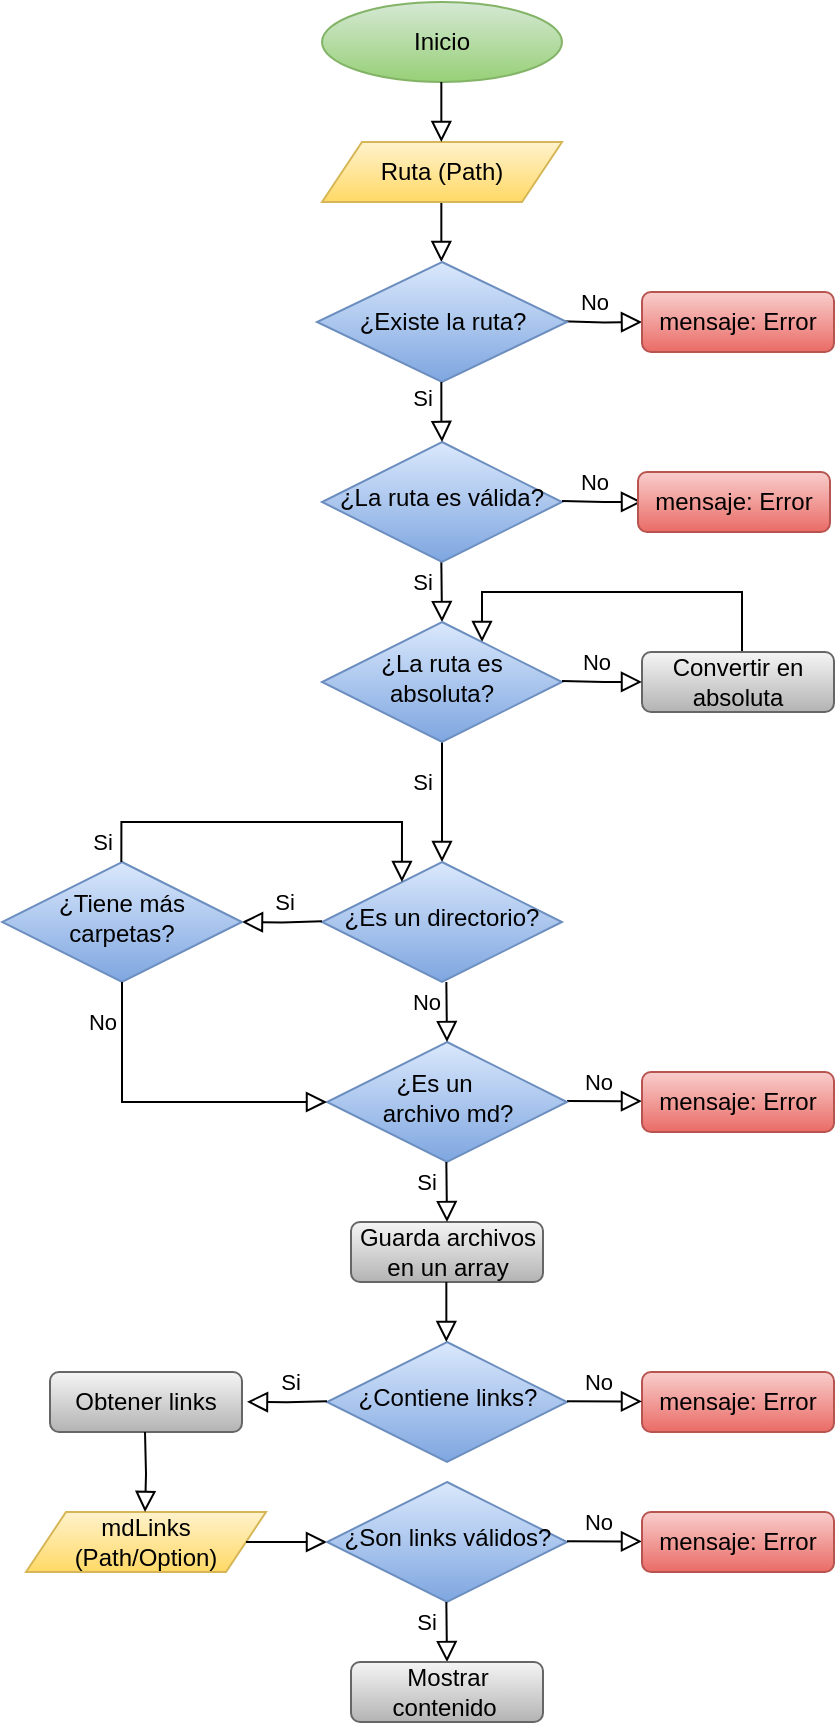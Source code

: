<mxfile version="21.6.2" type="github">
  <diagram id="C5RBs43oDa-KdzZeNtuy" name="Page-1">
    <mxGraphModel dx="581" dy="278" grid="1" gridSize="10" guides="1" tooltips="1" connect="1" arrows="1" fold="1" page="1" pageScale="1" pageWidth="827" pageHeight="1169" math="0" shadow="0">
      <root>
        <mxCell id="WIyWlLk6GJQsqaUBKTNV-0" />
        <mxCell id="WIyWlLk6GJQsqaUBKTNV-1" parent="WIyWlLk6GJQsqaUBKTNV-0" />
        <mxCell id="WIyWlLk6GJQsqaUBKTNV-4" value="Si" style="rounded=0;html=1;jettySize=auto;orthogonalLoop=1;fontSize=11;endArrow=block;endFill=0;endSize=8;strokeWidth=1;shadow=0;labelBackgroundColor=none;edgeStyle=orthogonalEdgeStyle;" parent="WIyWlLk6GJQsqaUBKTNV-1" edge="1">
          <mxGeometry x="-0.341" y="-10" relative="1" as="geometry">
            <mxPoint as="offset" />
            <mxPoint x="379.67" y="280" as="sourcePoint" />
            <mxPoint x="380" y="310" as="targetPoint" />
          </mxGeometry>
        </mxCell>
        <mxCell id="WIyWlLk6GJQsqaUBKTNV-5" value="No" style="edgeStyle=orthogonalEdgeStyle;rounded=0;html=1;jettySize=auto;orthogonalLoop=1;fontSize=11;endArrow=block;endFill=0;endSize=8;strokeWidth=1;shadow=0;labelBackgroundColor=none;" parent="WIyWlLk6GJQsqaUBKTNV-1" edge="1">
          <mxGeometry x="-0.197" y="10" relative="1" as="geometry">
            <mxPoint as="offset" />
            <mxPoint x="440" y="159.67" as="sourcePoint" />
            <mxPoint x="480" y="160" as="targetPoint" />
            <Array as="points" />
          </mxGeometry>
        </mxCell>
        <mxCell id="WIyWlLk6GJQsqaUBKTNV-6" value="¿La ruta es válida?" style="rhombus;whiteSpace=wrap;html=1;shadow=0;fontFamily=Helvetica;fontSize=12;align=center;strokeWidth=1;spacing=6;spacingTop=-4;fillColor=#dae8fc;gradientColor=#7ea6e0;strokeColor=#6c8ebf;" parent="WIyWlLk6GJQsqaUBKTNV-1" vertex="1">
          <mxGeometry x="320" y="220" width="120" height="60" as="geometry" />
        </mxCell>
        <mxCell id="WIyWlLk6GJQsqaUBKTNV-7" value="mensaje: Error" style="rounded=1;whiteSpace=wrap;html=1;fontSize=12;glass=0;strokeWidth=1;shadow=0;fillColor=#f8cecc;strokeColor=#b85450;gradientColor=#ea6b66;" parent="WIyWlLk6GJQsqaUBKTNV-1" vertex="1">
          <mxGeometry x="480" y="145" width="96" height="30" as="geometry" />
        </mxCell>
        <mxCell id="WIyWlLk6GJQsqaUBKTNV-8" value="Si" style="rounded=0;html=1;jettySize=auto;orthogonalLoop=1;fontSize=11;endArrow=block;endFill=0;endSize=8;strokeWidth=1;shadow=0;labelBackgroundColor=none;edgeStyle=orthogonalEdgeStyle;entryX=0.5;entryY=0;entryDx=0;entryDy=0;" parent="WIyWlLk6GJQsqaUBKTNV-1" source="WIyWlLk6GJQsqaUBKTNV-10" target="NHoTDEPhpRp6VvSiOgFJ-21" edge="1">
          <mxGeometry x="-0.345" y="-10" relative="1" as="geometry">
            <mxPoint as="offset" />
            <mxPoint x="380" y="400" as="targetPoint" />
          </mxGeometry>
        </mxCell>
        <mxCell id="WIyWlLk6GJQsqaUBKTNV-9" value="" style="edgeStyle=orthogonalEdgeStyle;rounded=0;html=1;jettySize=auto;orthogonalLoop=1;fontSize=11;endArrow=block;endFill=0;endSize=8;strokeWidth=1;shadow=0;labelBackgroundColor=none;exitX=0.521;exitY=0;exitDx=0;exitDy=0;exitPerimeter=0;" parent="WIyWlLk6GJQsqaUBKTNV-1" edge="1">
          <mxGeometry x="0.329" y="-20" relative="1" as="geometry">
            <mxPoint as="offset" />
            <mxPoint x="519.996" y="325" as="sourcePoint" />
            <mxPoint x="400" y="320" as="targetPoint" />
            <Array as="points">
              <mxPoint x="530" y="325" />
              <mxPoint x="530" y="295" />
              <mxPoint x="400" y="295" />
            </Array>
          </mxGeometry>
        </mxCell>
        <mxCell id="WIyWlLk6GJQsqaUBKTNV-10" value="¿La ruta es absoluta?" style="rhombus;whiteSpace=wrap;html=1;shadow=0;fontFamily=Helvetica;fontSize=12;align=center;strokeWidth=1;spacing=6;spacingTop=-4;fillColor=#dae8fc;gradientColor=#7ea6e0;strokeColor=#6c8ebf;" parent="WIyWlLk6GJQsqaUBKTNV-1" vertex="1">
          <mxGeometry x="320" y="310" width="120" height="60" as="geometry" />
        </mxCell>
        <object label="Inicio" id="NHoTDEPhpRp6VvSiOgFJ-0">
          <mxCell style="ellipse;whiteSpace=wrap;html=1;fillColor=#d5e8d4;strokeColor=#82b366;gradientColor=#97d077;" parent="WIyWlLk6GJQsqaUBKTNV-1" vertex="1">
            <mxGeometry x="320" width="120" height="40" as="geometry" />
          </mxCell>
        </object>
        <mxCell id="NHoTDEPhpRp6VvSiOgFJ-4" value="" style="rounded=0;html=1;jettySize=auto;orthogonalLoop=1;fontSize=11;endArrow=block;endFill=0;endSize=8;strokeWidth=1;shadow=0;labelBackgroundColor=none;edgeStyle=orthogonalEdgeStyle;" parent="WIyWlLk6GJQsqaUBKTNV-1" edge="1">
          <mxGeometry relative="1" as="geometry">
            <mxPoint x="379.67" y="100" as="sourcePoint" />
            <mxPoint x="379.67" y="130" as="targetPoint" />
          </mxGeometry>
        </mxCell>
        <mxCell id="NHoTDEPhpRp6VvSiOgFJ-5" value="Ruta (Path)" style="shape=parallelogram;perimeter=parallelogramPerimeter;whiteSpace=wrap;html=1;fixedSize=1;fillColor=#fff2cc;gradientColor=#ffd966;strokeColor=#d6b656;" parent="WIyWlLk6GJQsqaUBKTNV-1" vertex="1">
          <mxGeometry x="320" y="70" width="120" height="30" as="geometry" />
        </mxCell>
        <mxCell id="NHoTDEPhpRp6VvSiOgFJ-11" value="¿Existe la ruta?" style="strokeWidth=1;html=1;shape=mxgraph.flowchart.decision;spacing=0;whiteSpace=wrap;fillColor=#dae8fc;gradientColor=#7ea6e0;strokeColor=#6c8ebf;" parent="WIyWlLk6GJQsqaUBKTNV-1" vertex="1">
          <mxGeometry x="317.5" y="130" width="125" height="60" as="geometry" />
        </mxCell>
        <mxCell id="NHoTDEPhpRp6VvSiOgFJ-13" value="" style="rounded=0;html=1;jettySize=auto;orthogonalLoop=1;fontSize=11;endArrow=block;endFill=0;endSize=8;strokeWidth=1;shadow=0;labelBackgroundColor=none;edgeStyle=orthogonalEdgeStyle;" parent="WIyWlLk6GJQsqaUBKTNV-1" edge="1">
          <mxGeometry relative="1" as="geometry">
            <mxPoint x="379.67" y="40" as="sourcePoint" />
            <mxPoint x="379.67" y="70" as="targetPoint" />
          </mxGeometry>
        </mxCell>
        <mxCell id="NHoTDEPhpRp6VvSiOgFJ-15" value="Si" style="edgeStyle=orthogonalEdgeStyle;rounded=0;html=1;jettySize=auto;orthogonalLoop=1;fontSize=11;endArrow=block;endFill=0;endSize=8;strokeWidth=1;shadow=0;labelBackgroundColor=none;" parent="WIyWlLk6GJQsqaUBKTNV-1" edge="1">
          <mxGeometry x="-0.501" y="-10" relative="1" as="geometry">
            <mxPoint as="offset" />
            <mxPoint x="379.67" y="190" as="sourcePoint" />
            <mxPoint x="380" y="220" as="targetPoint" />
            <Array as="points">
              <mxPoint x="380" y="210" />
              <mxPoint x="380" y="210" />
            </Array>
          </mxGeometry>
        </mxCell>
        <mxCell id="NHoTDEPhpRp6VvSiOgFJ-16" value="No" style="edgeStyle=orthogonalEdgeStyle;rounded=0;html=1;jettySize=auto;orthogonalLoop=1;fontSize=11;endArrow=block;endFill=0;endSize=8;strokeWidth=1;shadow=0;labelBackgroundColor=none;" parent="WIyWlLk6GJQsqaUBKTNV-1" edge="1">
          <mxGeometry x="-0.197" y="10" relative="1" as="geometry">
            <mxPoint as="offset" />
            <mxPoint x="440" y="249.49" as="sourcePoint" />
            <mxPoint x="480" y="249.92" as="targetPoint" />
            <Array as="points" />
          </mxGeometry>
        </mxCell>
        <mxCell id="NHoTDEPhpRp6VvSiOgFJ-17" value="Convertir en absoluta" style="rounded=1;whiteSpace=wrap;html=1;fontSize=12;glass=0;strokeWidth=1;shadow=0;fillColor=#f5f5f5;gradientColor=#b3b3b3;strokeColor=#666666;" parent="WIyWlLk6GJQsqaUBKTNV-1" vertex="1">
          <mxGeometry x="480" y="325" width="96" height="30" as="geometry" />
        </mxCell>
        <mxCell id="NHoTDEPhpRp6VvSiOgFJ-19" value="mensaje: Error" style="rounded=1;whiteSpace=wrap;html=1;fontSize=12;glass=0;strokeWidth=1;shadow=0;fillColor=#f8cecc;strokeColor=#b85450;gradientColor=#ea6b66;" parent="WIyWlLk6GJQsqaUBKTNV-1" vertex="1">
          <mxGeometry x="478" y="235" width="96" height="30" as="geometry" />
        </mxCell>
        <mxCell id="NHoTDEPhpRp6VvSiOgFJ-20" value="No" style="edgeStyle=orthogonalEdgeStyle;rounded=0;html=1;jettySize=auto;orthogonalLoop=1;fontSize=11;endArrow=block;endFill=0;endSize=8;strokeWidth=1;shadow=0;labelBackgroundColor=none;" parent="WIyWlLk6GJQsqaUBKTNV-1" edge="1">
          <mxGeometry x="-0.197" y="10" relative="1" as="geometry">
            <mxPoint as="offset" />
            <mxPoint x="440" y="339.54" as="sourcePoint" />
            <mxPoint x="480" y="339.97" as="targetPoint" />
            <Array as="points" />
          </mxGeometry>
        </mxCell>
        <mxCell id="NHoTDEPhpRp6VvSiOgFJ-21" value="¿Es un directorio?" style="rhombus;whiteSpace=wrap;html=1;shadow=0;fontFamily=Helvetica;fontSize=12;align=center;strokeWidth=1;spacing=6;spacingTop=-4;fillColor=#dae8fc;gradientColor=#7ea6e0;strokeColor=#6c8ebf;" parent="WIyWlLk6GJQsqaUBKTNV-1" vertex="1">
          <mxGeometry x="320" y="430" width="120" height="60" as="geometry" />
        </mxCell>
        <mxCell id="NHoTDEPhpRp6VvSiOgFJ-22" value="No" style="edgeStyle=orthogonalEdgeStyle;rounded=0;html=1;jettySize=auto;orthogonalLoop=1;fontSize=11;endArrow=block;endFill=0;endSize=8;strokeWidth=1;shadow=0;labelBackgroundColor=none;entryX=0;entryY=0.5;entryDx=0;entryDy=0;" parent="WIyWlLk6GJQsqaUBKTNV-1" edge="1" target="NHoTDEPhpRp6VvSiOgFJ-36">
          <mxGeometry x="-0.197" y="10" relative="1" as="geometry">
            <mxPoint as="offset" />
            <mxPoint x="442.5" y="549.55" as="sourcePoint" />
            <mxPoint x="482.5" y="549.98" as="targetPoint" />
            <Array as="points" />
          </mxGeometry>
        </mxCell>
        <mxCell id="NHoTDEPhpRp6VvSiOgFJ-23" value="Si" style="edgeStyle=orthogonalEdgeStyle;rounded=0;html=1;jettySize=auto;orthogonalLoop=1;fontSize=11;endArrow=block;endFill=0;endSize=8;strokeWidth=1;shadow=0;labelBackgroundColor=none;entryX=1;entryY=0.5;entryDx=0;entryDy=0;" parent="WIyWlLk6GJQsqaUBKTNV-1" target="NHoTDEPhpRp6VvSiOgFJ-25" edge="1">
          <mxGeometry x="-0.079" y="-10" relative="1" as="geometry">
            <mxPoint as="offset" />
            <mxPoint x="320" y="459.67" as="sourcePoint" />
            <mxPoint x="282.5" y="460.17" as="targetPoint" />
            <Array as="points" />
          </mxGeometry>
        </mxCell>
        <mxCell id="NHoTDEPhpRp6VvSiOgFJ-24" value="&amp;nbsp; &amp;nbsp; &amp;nbsp;¿Es un&amp;nbsp; &amp;nbsp; &amp;nbsp; &amp;nbsp; &amp;nbsp; archivo md?" style="rhombus;whiteSpace=wrap;html=1;shadow=0;fontFamily=Helvetica;fontSize=12;align=center;strokeWidth=1;spacing=6;spacingTop=-4;fillColor=#dae8fc;gradientColor=#7ea6e0;strokeColor=#6c8ebf;" parent="WIyWlLk6GJQsqaUBKTNV-1" vertex="1">
          <mxGeometry x="322.5" y="520" width="120" height="60" as="geometry" />
        </mxCell>
        <mxCell id="NHoTDEPhpRp6VvSiOgFJ-25" value="&lt;div style=&quot;line-height: 120%;&quot;&gt;&lt;span style=&quot;background-color: initial;&quot;&gt;¿Tiene más carpetas?&lt;/span&gt;&lt;/div&gt;" style="rhombus;whiteSpace=wrap;html=1;shadow=0;fontFamily=Helvetica;fontSize=12;align=center;strokeWidth=1;spacing=6;spacingTop=-4;fillColor=#dae8fc;gradientColor=#7ea6e0;strokeColor=#6c8ebf;" parent="WIyWlLk6GJQsqaUBKTNV-1" vertex="1">
          <mxGeometry x="160" y="430" width="120" height="60" as="geometry" />
        </mxCell>
        <mxCell id="NHoTDEPhpRp6VvSiOgFJ-26" value="Guarda archivos en un array" style="rounded=1;whiteSpace=wrap;html=1;fontSize=12;glass=0;strokeWidth=1;shadow=0;fillColor=#f5f5f5;gradientColor=#b3b3b3;strokeColor=#666666;" parent="WIyWlLk6GJQsqaUBKTNV-1" vertex="1">
          <mxGeometry x="334.5" y="610" width="96" height="30" as="geometry" />
        </mxCell>
        <mxCell id="NHoTDEPhpRp6VvSiOgFJ-36" value="mensaje: Error" style="rounded=1;whiteSpace=wrap;html=1;fontSize=12;glass=0;strokeWidth=1;shadow=0;fillColor=#f8cecc;strokeColor=#b85450;gradientColor=#ea6b66;" parent="WIyWlLk6GJQsqaUBKTNV-1" vertex="1">
          <mxGeometry x="480" y="535" width="96" height="30" as="geometry" />
        </mxCell>
        <mxCell id="NHoTDEPhpRp6VvSiOgFJ-38" value="Si" style="rounded=0;html=1;jettySize=auto;orthogonalLoop=1;fontSize=11;endArrow=block;endFill=0;endSize=8;strokeWidth=1;shadow=0;labelBackgroundColor=none;edgeStyle=orthogonalEdgeStyle;entryX=0.333;entryY=0.167;entryDx=0;entryDy=0;entryPerimeter=0;" parent="WIyWlLk6GJQsqaUBKTNV-1" edge="1" target="NHoTDEPhpRp6VvSiOgFJ-21">
          <mxGeometry x="-0.895" y="10" relative="1" as="geometry">
            <mxPoint as="offset" />
            <mxPoint x="219.67" y="430" as="sourcePoint" />
            <mxPoint x="219.67" y="410" as="targetPoint" />
            <Array as="points">
              <mxPoint x="220" y="410" />
              <mxPoint x="360" y="410" />
            </Array>
          </mxGeometry>
        </mxCell>
        <mxCell id="v5k68ck84gna3GviRtwA-0" value="No" style="rounded=0;html=1;jettySize=auto;orthogonalLoop=1;fontSize=11;endArrow=block;endFill=0;endSize=8;strokeWidth=1;shadow=0;labelBackgroundColor=none;edgeStyle=orthogonalEdgeStyle;" edge="1" parent="WIyWlLk6GJQsqaUBKTNV-1">
          <mxGeometry x="-0.341" y="-10" relative="1" as="geometry">
            <mxPoint as="offset" />
            <mxPoint x="382.17" y="490" as="sourcePoint" />
            <mxPoint x="382.5" y="520" as="targetPoint" />
          </mxGeometry>
        </mxCell>
        <mxCell id="v5k68ck84gna3GviRtwA-1" value="No" style="edgeStyle=orthogonalEdgeStyle;rounded=0;html=1;jettySize=auto;orthogonalLoop=1;fontSize=11;endArrow=block;endFill=0;endSize=8;strokeWidth=1;shadow=0;labelBackgroundColor=none;entryX=0;entryY=0.5;entryDx=0;entryDy=0;exitX=0.5;exitY=1;exitDx=0;exitDy=0;" edge="1" parent="WIyWlLk6GJQsqaUBKTNV-1" source="NHoTDEPhpRp6VvSiOgFJ-25" target="NHoTDEPhpRp6VvSiOgFJ-24">
          <mxGeometry x="-0.754" y="-10" relative="1" as="geometry">
            <mxPoint as="offset" />
            <mxPoint x="257.5" y="530" as="sourcePoint" />
            <mxPoint x="297.5" y="530.43" as="targetPoint" />
            <Array as="points" />
          </mxGeometry>
        </mxCell>
        <mxCell id="v5k68ck84gna3GviRtwA-2" value="Si" style="rounded=0;html=1;jettySize=auto;orthogonalLoop=1;fontSize=11;endArrow=block;endFill=0;endSize=8;strokeWidth=1;shadow=0;labelBackgroundColor=none;edgeStyle=orthogonalEdgeStyle;" edge="1" parent="WIyWlLk6GJQsqaUBKTNV-1">
          <mxGeometry x="-0.341" y="-10" relative="1" as="geometry">
            <mxPoint as="offset" />
            <mxPoint x="382.17" y="580" as="sourcePoint" />
            <mxPoint x="382.5" y="610" as="targetPoint" />
          </mxGeometry>
        </mxCell>
        <mxCell id="v5k68ck84gna3GviRtwA-4" value="¿Contiene links?" style="rhombus;whiteSpace=wrap;html=1;shadow=0;fontFamily=Helvetica;fontSize=12;align=center;strokeWidth=1;spacing=6;spacingTop=-4;fillColor=#dae8fc;gradientColor=#7ea6e0;strokeColor=#6c8ebf;" vertex="1" parent="WIyWlLk6GJQsqaUBKTNV-1">
          <mxGeometry x="322.5" y="670" width="120" height="60" as="geometry" />
        </mxCell>
        <mxCell id="v5k68ck84gna3GviRtwA-7" value="" style="rounded=0;html=1;jettySize=auto;orthogonalLoop=1;fontSize=11;endArrow=block;endFill=0;endSize=8;strokeWidth=1;shadow=0;labelBackgroundColor=none;edgeStyle=orthogonalEdgeStyle;" edge="1" parent="WIyWlLk6GJQsqaUBKTNV-1">
          <mxGeometry relative="1" as="geometry">
            <mxPoint x="382.17" y="640" as="sourcePoint" />
            <mxPoint x="382.17" y="670" as="targetPoint" />
          </mxGeometry>
        </mxCell>
        <mxCell id="v5k68ck84gna3GviRtwA-10" value="mensaje: Error" style="rounded=1;whiteSpace=wrap;html=1;fontSize=12;glass=0;strokeWidth=1;shadow=0;fillColor=#f8cecc;strokeColor=#b85450;gradientColor=#ea6b66;" vertex="1" parent="WIyWlLk6GJQsqaUBKTNV-1">
          <mxGeometry x="480" y="685" width="96" height="30" as="geometry" />
        </mxCell>
        <mxCell id="v5k68ck84gna3GviRtwA-12" value="No" style="edgeStyle=orthogonalEdgeStyle;rounded=0;html=1;jettySize=auto;orthogonalLoop=1;fontSize=11;endArrow=block;endFill=0;endSize=8;strokeWidth=1;shadow=0;labelBackgroundColor=none;entryX=0;entryY=0.5;entryDx=0;entryDy=0;" edge="1" parent="WIyWlLk6GJQsqaUBKTNV-1">
          <mxGeometry x="-0.197" y="10" relative="1" as="geometry">
            <mxPoint as="offset" />
            <mxPoint x="442.5" y="699.68" as="sourcePoint" />
            <mxPoint x="480" y="700.13" as="targetPoint" />
            <Array as="points" />
          </mxGeometry>
        </mxCell>
        <mxCell id="v5k68ck84gna3GviRtwA-13" value="Si" style="edgeStyle=orthogonalEdgeStyle;rounded=0;html=1;jettySize=auto;orthogonalLoop=1;fontSize=11;endArrow=block;endFill=0;endSize=8;strokeWidth=1;shadow=0;labelBackgroundColor=none;entryX=1;entryY=0.5;entryDx=0;entryDy=0;" edge="1" parent="WIyWlLk6GJQsqaUBKTNV-1">
          <mxGeometry x="-0.079" y="-10" relative="1" as="geometry">
            <mxPoint as="offset" />
            <mxPoint x="322.5" y="699.57" as="sourcePoint" />
            <mxPoint x="282.5" y="699.9" as="targetPoint" />
            <Array as="points" />
          </mxGeometry>
        </mxCell>
        <mxCell id="v5k68ck84gna3GviRtwA-14" value="Obtener links" style="rounded=1;whiteSpace=wrap;html=1;fontSize=12;glass=0;strokeWidth=1;shadow=0;fillColor=#f5f5f5;gradientColor=#b3b3b3;strokeColor=#666666;" vertex="1" parent="WIyWlLk6GJQsqaUBKTNV-1">
          <mxGeometry x="184" y="685" width="96" height="30" as="geometry" />
        </mxCell>
        <mxCell id="v5k68ck84gna3GviRtwA-15" value="mdLinks (Path/Option)" style="shape=parallelogram;perimeter=parallelogramPerimeter;whiteSpace=wrap;html=1;fixedSize=1;fillColor=#fff2cc;gradientColor=#ffd966;strokeColor=#d6b656;" vertex="1" parent="WIyWlLk6GJQsqaUBKTNV-1">
          <mxGeometry x="172" y="755" width="120" height="30" as="geometry" />
        </mxCell>
        <mxCell id="v5k68ck84gna3GviRtwA-16" value="" style="rounded=0;html=1;jettySize=auto;orthogonalLoop=1;fontSize=11;endArrow=block;endFill=0;endSize=8;strokeWidth=1;shadow=0;labelBackgroundColor=none;edgeStyle=orthogonalEdgeStyle;entryX=0.496;entryY=0;entryDx=0;entryDy=0;entryPerimeter=0;" edge="1" parent="WIyWlLk6GJQsqaUBKTNV-1" target="v5k68ck84gna3GviRtwA-15">
          <mxGeometry relative="1" as="geometry">
            <mxPoint x="231.5" y="715" as="sourcePoint" />
            <mxPoint x="231.5" y="745" as="targetPoint" />
          </mxGeometry>
        </mxCell>
        <mxCell id="v5k68ck84gna3GviRtwA-17" value="" style="rounded=0;html=1;jettySize=auto;orthogonalLoop=1;fontSize=11;endArrow=block;endFill=0;endSize=8;strokeWidth=1;shadow=0;labelBackgroundColor=none;edgeStyle=orthogonalEdgeStyle;entryX=0;entryY=0.5;entryDx=0;entryDy=0;" edge="1" parent="WIyWlLk6GJQsqaUBKTNV-1" source="v5k68ck84gna3GviRtwA-15" target="v5k68ck84gna3GviRtwA-18">
          <mxGeometry relative="1" as="geometry">
            <mxPoint x="317.5" y="760" as="sourcePoint" />
            <mxPoint x="318" y="795" as="targetPoint" />
          </mxGeometry>
        </mxCell>
        <mxCell id="v5k68ck84gna3GviRtwA-18" value="¿Son links válidos?" style="rhombus;whiteSpace=wrap;html=1;shadow=0;fontFamily=Helvetica;fontSize=12;align=center;strokeWidth=1;spacing=6;spacingTop=-4;fillColor=#dae8fc;gradientColor=#7ea6e0;strokeColor=#6c8ebf;" vertex="1" parent="WIyWlLk6GJQsqaUBKTNV-1">
          <mxGeometry x="322.5" y="740" width="120" height="60" as="geometry" />
        </mxCell>
        <mxCell id="v5k68ck84gna3GviRtwA-19" value="No" style="edgeStyle=orthogonalEdgeStyle;rounded=0;html=1;jettySize=auto;orthogonalLoop=1;fontSize=11;endArrow=block;endFill=0;endSize=8;strokeWidth=1;shadow=0;labelBackgroundColor=none;entryX=0;entryY=0.5;entryDx=0;entryDy=0;" edge="1" parent="WIyWlLk6GJQsqaUBKTNV-1">
          <mxGeometry x="-0.197" y="10" relative="1" as="geometry">
            <mxPoint as="offset" />
            <mxPoint x="442.5" y="769.67" as="sourcePoint" />
            <mxPoint x="480" y="770.12" as="targetPoint" />
            <Array as="points" />
          </mxGeometry>
        </mxCell>
        <mxCell id="v5k68ck84gna3GviRtwA-20" value="mensaje: Error" style="rounded=1;whiteSpace=wrap;html=1;fontSize=12;glass=0;strokeWidth=1;shadow=0;fillColor=#f8cecc;strokeColor=#b85450;gradientColor=#ea6b66;" vertex="1" parent="WIyWlLk6GJQsqaUBKTNV-1">
          <mxGeometry x="480" y="755" width="96" height="30" as="geometry" />
        </mxCell>
        <mxCell id="v5k68ck84gna3GviRtwA-21" value="Si" style="rounded=0;html=1;jettySize=auto;orthogonalLoop=1;fontSize=11;endArrow=block;endFill=0;endSize=8;strokeWidth=1;shadow=0;labelBackgroundColor=none;edgeStyle=orthogonalEdgeStyle;" edge="1" parent="WIyWlLk6GJQsqaUBKTNV-1">
          <mxGeometry x="-0.341" y="-10" relative="1" as="geometry">
            <mxPoint as="offset" />
            <mxPoint x="382.17" y="800" as="sourcePoint" />
            <mxPoint x="382.5" y="830" as="targetPoint" />
          </mxGeometry>
        </mxCell>
        <mxCell id="v5k68ck84gna3GviRtwA-22" value="Mostrar contenido&amp;nbsp;" style="rounded=1;whiteSpace=wrap;html=1;fontSize=12;glass=0;strokeWidth=1;shadow=0;fillColor=#f5f5f5;gradientColor=#b3b3b3;strokeColor=#666666;" vertex="1" parent="WIyWlLk6GJQsqaUBKTNV-1">
          <mxGeometry x="334.5" y="830" width="96" height="30" as="geometry" />
        </mxCell>
      </root>
    </mxGraphModel>
  </diagram>
</mxfile>
